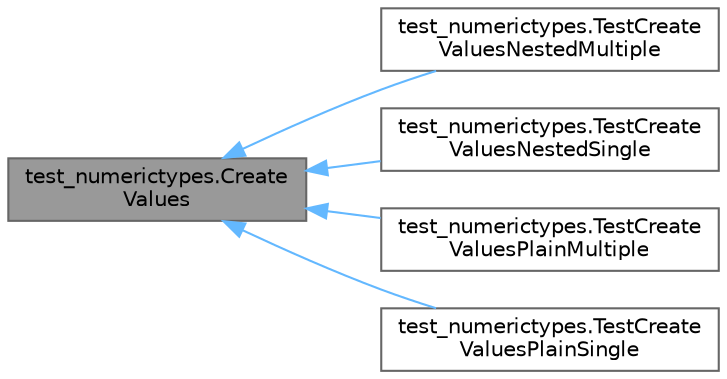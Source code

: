 digraph "test_numerictypes.CreateValues"
{
 // LATEX_PDF_SIZE
  bgcolor="transparent";
  edge [fontname=Helvetica,fontsize=10,labelfontname=Helvetica,labelfontsize=10];
  node [fontname=Helvetica,fontsize=10,shape=box,height=0.2,width=0.4];
  rankdir="LR";
  Node1 [id="Node000001",label="test_numerictypes.Create\lValues",height=0.2,width=0.4,color="gray40", fillcolor="grey60", style="filled", fontcolor="black",tooltip=" "];
  Node1 -> Node2 [id="edge5_Node000001_Node000002",dir="back",color="steelblue1",style="solid",tooltip=" "];
  Node2 [id="Node000002",label="test_numerictypes.TestCreate\lValuesNestedMultiple",height=0.2,width=0.4,color="gray40", fillcolor="white", style="filled",URL="$classtest__numerictypes_1_1TestCreateValuesNestedMultiple.html",tooltip=" "];
  Node1 -> Node3 [id="edge6_Node000001_Node000003",dir="back",color="steelblue1",style="solid",tooltip=" "];
  Node3 [id="Node000003",label="test_numerictypes.TestCreate\lValuesNestedSingle",height=0.2,width=0.4,color="gray40", fillcolor="white", style="filled",URL="$classtest__numerictypes_1_1TestCreateValuesNestedSingle.html",tooltip=" "];
  Node1 -> Node4 [id="edge7_Node000001_Node000004",dir="back",color="steelblue1",style="solid",tooltip=" "];
  Node4 [id="Node000004",label="test_numerictypes.TestCreate\lValuesPlainMultiple",height=0.2,width=0.4,color="gray40", fillcolor="white", style="filled",URL="$classtest__numerictypes_1_1TestCreateValuesPlainMultiple.html",tooltip=" "];
  Node1 -> Node5 [id="edge8_Node000001_Node000005",dir="back",color="steelblue1",style="solid",tooltip=" "];
  Node5 [id="Node000005",label="test_numerictypes.TestCreate\lValuesPlainSingle",height=0.2,width=0.4,color="gray40", fillcolor="white", style="filled",URL="$classtest__numerictypes_1_1TestCreateValuesPlainSingle.html",tooltip=" "];
}
